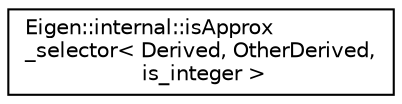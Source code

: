 digraph "Graphical Class Hierarchy"
{
  edge [fontname="Helvetica",fontsize="10",labelfontname="Helvetica",labelfontsize="10"];
  node [fontname="Helvetica",fontsize="10",shape=record];
  rankdir="LR";
  Node1 [label="Eigen::internal::isApprox\l_selector\< Derived, OtherDerived,\l is_integer \>",height=0.2,width=0.4,color="black", fillcolor="white", style="filled",URL="$struct_eigen_1_1internal_1_1is_approx__selector.html"];
}
